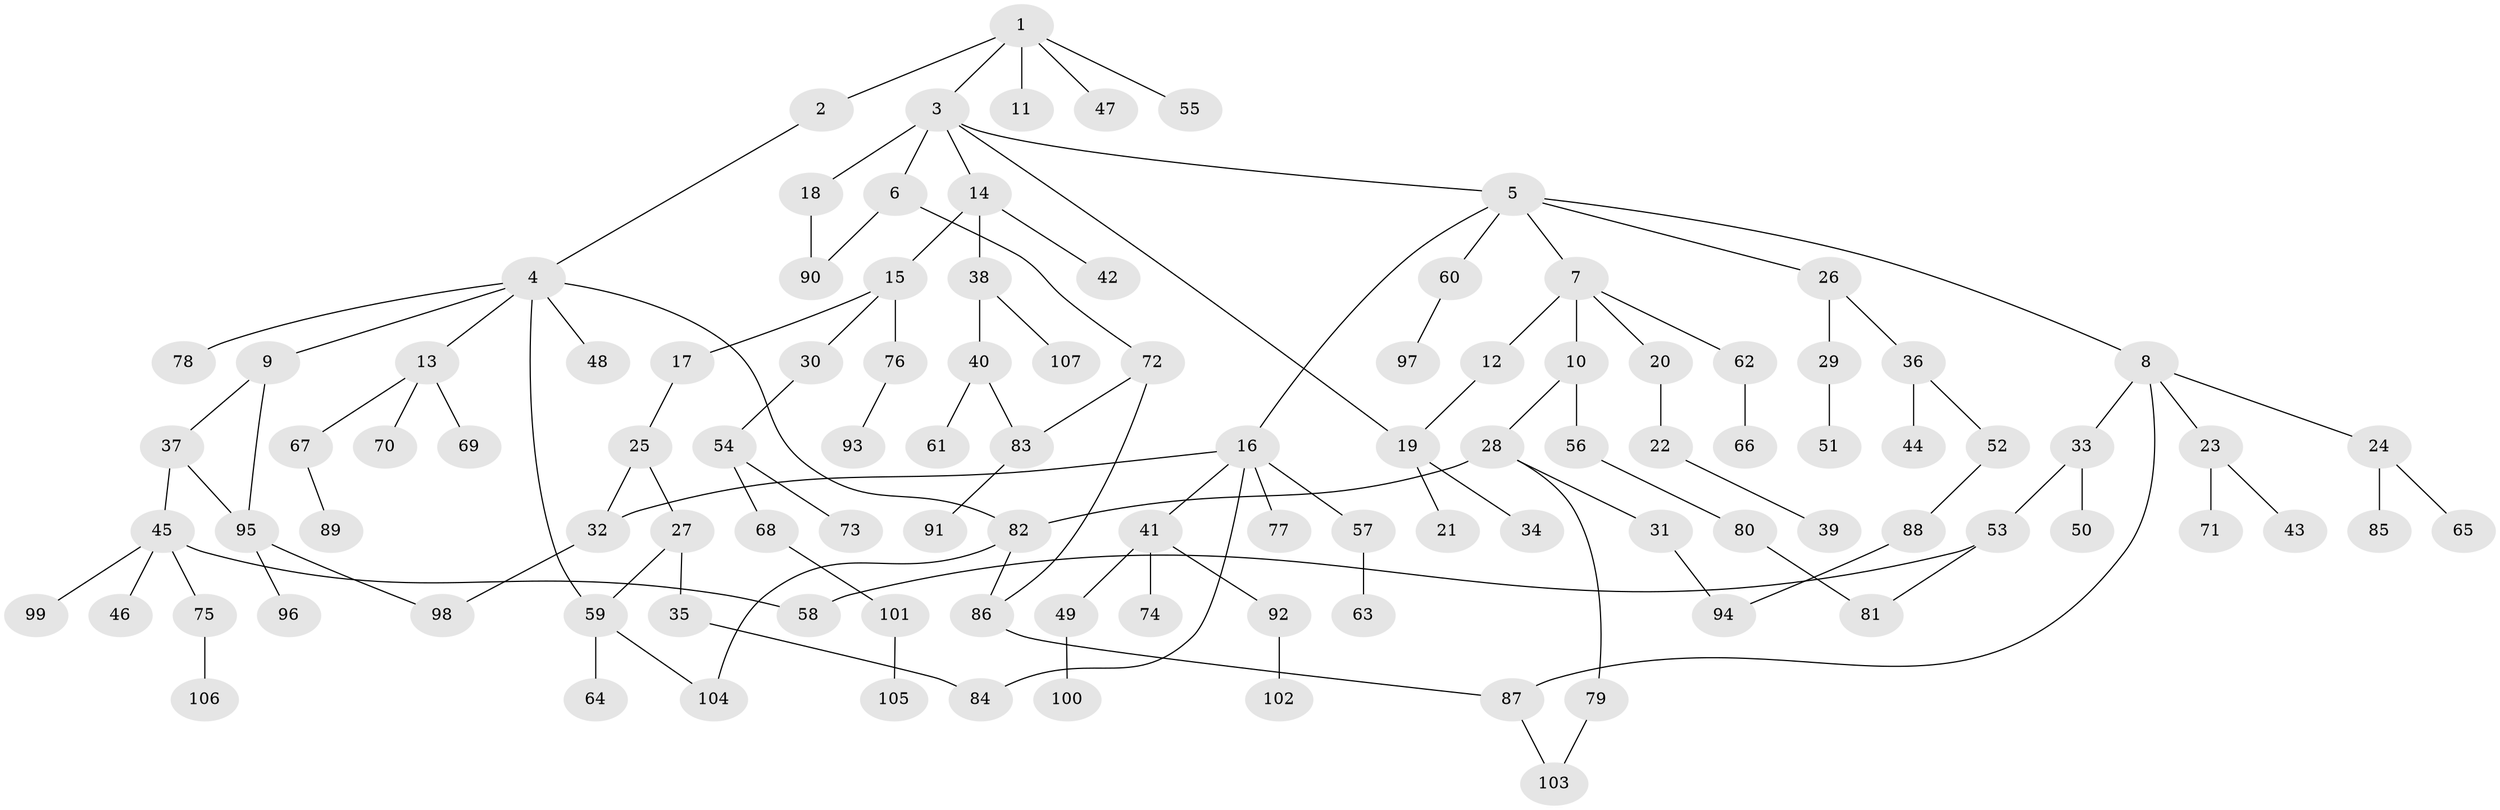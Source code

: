 // Generated by graph-tools (version 1.1) at 2025/13/03/09/25 04:13:27]
// undirected, 107 vertices, 122 edges
graph export_dot {
graph [start="1"]
  node [color=gray90,style=filled];
  1;
  2;
  3;
  4;
  5;
  6;
  7;
  8;
  9;
  10;
  11;
  12;
  13;
  14;
  15;
  16;
  17;
  18;
  19;
  20;
  21;
  22;
  23;
  24;
  25;
  26;
  27;
  28;
  29;
  30;
  31;
  32;
  33;
  34;
  35;
  36;
  37;
  38;
  39;
  40;
  41;
  42;
  43;
  44;
  45;
  46;
  47;
  48;
  49;
  50;
  51;
  52;
  53;
  54;
  55;
  56;
  57;
  58;
  59;
  60;
  61;
  62;
  63;
  64;
  65;
  66;
  67;
  68;
  69;
  70;
  71;
  72;
  73;
  74;
  75;
  76;
  77;
  78;
  79;
  80;
  81;
  82;
  83;
  84;
  85;
  86;
  87;
  88;
  89;
  90;
  91;
  92;
  93;
  94;
  95;
  96;
  97;
  98;
  99;
  100;
  101;
  102;
  103;
  104;
  105;
  106;
  107;
  1 -- 2;
  1 -- 3;
  1 -- 11;
  1 -- 47;
  1 -- 55;
  2 -- 4;
  3 -- 5;
  3 -- 6;
  3 -- 14;
  3 -- 18;
  3 -- 19;
  4 -- 9;
  4 -- 13;
  4 -- 48;
  4 -- 78;
  4 -- 59;
  4 -- 82;
  5 -- 7;
  5 -- 8;
  5 -- 16;
  5 -- 26;
  5 -- 60;
  6 -- 72;
  6 -- 90;
  7 -- 10;
  7 -- 12;
  7 -- 20;
  7 -- 62;
  8 -- 23;
  8 -- 24;
  8 -- 33;
  8 -- 87;
  9 -- 37;
  9 -- 95;
  10 -- 28;
  10 -- 56;
  12 -- 19;
  13 -- 67;
  13 -- 69;
  13 -- 70;
  14 -- 15;
  14 -- 38;
  14 -- 42;
  15 -- 17;
  15 -- 30;
  15 -- 76;
  16 -- 32;
  16 -- 41;
  16 -- 57;
  16 -- 77;
  16 -- 84;
  17 -- 25;
  18 -- 90;
  19 -- 21;
  19 -- 34;
  20 -- 22;
  22 -- 39;
  23 -- 43;
  23 -- 71;
  24 -- 65;
  24 -- 85;
  25 -- 27;
  25 -- 32;
  26 -- 29;
  26 -- 36;
  27 -- 35;
  27 -- 59;
  28 -- 31;
  28 -- 79;
  28 -- 82;
  29 -- 51;
  30 -- 54;
  31 -- 94;
  32 -- 98;
  33 -- 50;
  33 -- 53;
  35 -- 84;
  36 -- 44;
  36 -- 52;
  37 -- 45;
  37 -- 95;
  38 -- 40;
  38 -- 107;
  40 -- 61;
  40 -- 83;
  41 -- 49;
  41 -- 74;
  41 -- 92;
  45 -- 46;
  45 -- 58;
  45 -- 75;
  45 -- 99;
  49 -- 100;
  52 -- 88;
  53 -- 81;
  53 -- 58;
  54 -- 68;
  54 -- 73;
  56 -- 80;
  57 -- 63;
  59 -- 64;
  59 -- 104;
  60 -- 97;
  62 -- 66;
  67 -- 89;
  68 -- 101;
  72 -- 83;
  72 -- 86;
  75 -- 106;
  76 -- 93;
  79 -- 103;
  80 -- 81;
  82 -- 86;
  82 -- 104;
  83 -- 91;
  86 -- 87;
  87 -- 103;
  88 -- 94;
  92 -- 102;
  95 -- 96;
  95 -- 98;
  101 -- 105;
}
